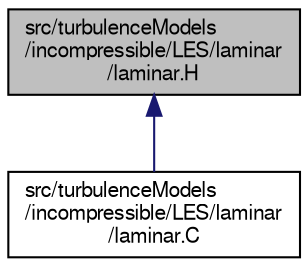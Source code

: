 digraph "src/turbulenceModels/incompressible/LES/laminar/laminar.H"
{
  bgcolor="transparent";
  edge [fontname="FreeSans",fontsize="10",labelfontname="FreeSans",labelfontsize="10"];
  node [fontname="FreeSans",fontsize="10",shape=record];
  Node301 [label="src/turbulenceModels\l/incompressible/LES/laminar\l/laminar.H",height=0.2,width=0.4,color="black", fillcolor="grey75", style="filled", fontcolor="black"];
  Node301 -> Node302 [dir="back",color="midnightblue",fontsize="10",style="solid",fontname="FreeSans"];
  Node302 [label="src/turbulenceModels\l/incompressible/LES/laminar\l/laminar.C",height=0.2,width=0.4,color="black",URL="$a39176.html"];
}
